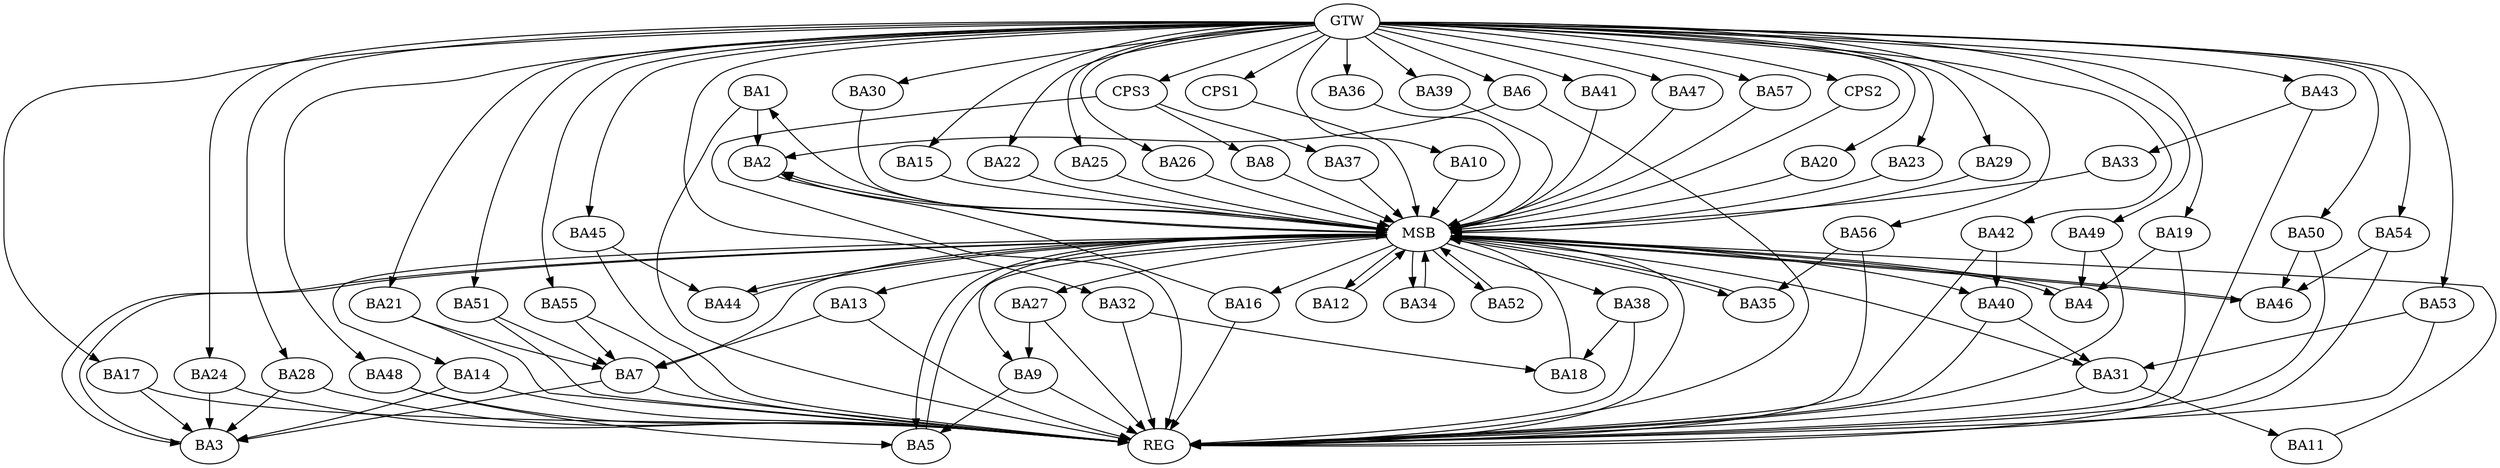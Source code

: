strict digraph G {
  BA1 [ label="BA1" ];
  BA2 [ label="BA2" ];
  BA3 [ label="BA3" ];
  BA4 [ label="BA4" ];
  BA5 [ label="BA5" ];
  BA6 [ label="BA6" ];
  BA7 [ label="BA7" ];
  BA8 [ label="BA8" ];
  BA9 [ label="BA9" ];
  BA10 [ label="BA10" ];
  BA11 [ label="BA11" ];
  BA12 [ label="BA12" ];
  BA13 [ label="BA13" ];
  BA14 [ label="BA14" ];
  BA15 [ label="BA15" ];
  BA16 [ label="BA16" ];
  BA17 [ label="BA17" ];
  BA18 [ label="BA18" ];
  BA19 [ label="BA19" ];
  BA20 [ label="BA20" ];
  BA21 [ label="BA21" ];
  BA22 [ label="BA22" ];
  BA23 [ label="BA23" ];
  BA24 [ label="BA24" ];
  BA25 [ label="BA25" ];
  BA26 [ label="BA26" ];
  BA27 [ label="BA27" ];
  BA28 [ label="BA28" ];
  BA29 [ label="BA29" ];
  BA30 [ label="BA30" ];
  BA31 [ label="BA31" ];
  BA32 [ label="BA32" ];
  BA33 [ label="BA33" ];
  BA34 [ label="BA34" ];
  BA35 [ label="BA35" ];
  BA36 [ label="BA36" ];
  BA37 [ label="BA37" ];
  BA38 [ label="BA38" ];
  BA39 [ label="BA39" ];
  BA40 [ label="BA40" ];
  BA41 [ label="BA41" ];
  BA42 [ label="BA42" ];
  BA43 [ label="BA43" ];
  BA44 [ label="BA44" ];
  BA45 [ label="BA45" ];
  BA46 [ label="BA46" ];
  BA47 [ label="BA47" ];
  BA48 [ label="BA48" ];
  BA49 [ label="BA49" ];
  BA50 [ label="BA50" ];
  BA51 [ label="BA51" ];
  BA52 [ label="BA52" ];
  BA53 [ label="BA53" ];
  BA54 [ label="BA54" ];
  BA55 [ label="BA55" ];
  BA56 [ label="BA56" ];
  BA57 [ label="BA57" ];
  CPS1 [ label="CPS1" ];
  CPS2 [ label="CPS2" ];
  CPS3 [ label="CPS3" ];
  GTW [ label="GTW" ];
  REG [ label="REG" ];
  MSB [ label="MSB" ];
  BA1 -> BA2;
  BA6 -> BA2;
  BA7 -> BA3;
  BA9 -> BA5;
  BA13 -> BA7;
  BA14 -> BA3;
  BA16 -> BA2;
  BA17 -> BA3;
  BA19 -> BA4;
  BA21 -> BA7;
  BA24 -> BA3;
  BA27 -> BA9;
  BA28 -> BA3;
  BA31 -> BA11;
  BA32 -> BA18;
  BA38 -> BA18;
  BA40 -> BA31;
  BA42 -> BA40;
  BA43 -> BA33;
  BA45 -> BA44;
  BA48 -> BA5;
  BA49 -> BA4;
  BA50 -> BA46;
  BA51 -> BA7;
  BA53 -> BA31;
  BA54 -> BA46;
  BA55 -> BA7;
  BA56 -> BA35;
  CPS3 -> BA8;
  CPS3 -> BA37;
  GTW -> BA6;
  GTW -> BA10;
  GTW -> BA15;
  GTW -> BA17;
  GTW -> BA19;
  GTW -> BA20;
  GTW -> BA21;
  GTW -> BA22;
  GTW -> BA23;
  GTW -> BA24;
  GTW -> BA25;
  GTW -> BA26;
  GTW -> BA28;
  GTW -> BA29;
  GTW -> BA30;
  GTW -> BA32;
  GTW -> BA36;
  GTW -> BA39;
  GTW -> BA41;
  GTW -> BA42;
  GTW -> BA43;
  GTW -> BA45;
  GTW -> BA47;
  GTW -> BA48;
  GTW -> BA49;
  GTW -> BA50;
  GTW -> BA51;
  GTW -> BA53;
  GTW -> BA54;
  GTW -> BA55;
  GTW -> BA56;
  GTW -> BA57;
  GTW -> CPS1;
  GTW -> CPS2;
  GTW -> CPS3;
  BA1 -> REG;
  BA6 -> REG;
  BA7 -> REG;
  BA9 -> REG;
  BA13 -> REG;
  BA14 -> REG;
  BA16 -> REG;
  BA17 -> REG;
  BA19 -> REG;
  BA21 -> REG;
  BA24 -> REG;
  BA27 -> REG;
  BA28 -> REG;
  BA31 -> REG;
  BA32 -> REG;
  BA38 -> REG;
  BA40 -> REG;
  BA42 -> REG;
  BA43 -> REG;
  BA45 -> REG;
  BA48 -> REG;
  BA49 -> REG;
  BA50 -> REG;
  BA51 -> REG;
  BA53 -> REG;
  BA54 -> REG;
  BA55 -> REG;
  BA56 -> REG;
  CPS3 -> REG;
  BA2 -> MSB;
  MSB -> BA1;
  MSB -> REG;
  BA3 -> MSB;
  MSB -> BA2;
  BA4 -> MSB;
  BA5 -> MSB;
  MSB -> BA4;
  BA8 -> MSB;
  MSB -> BA3;
  BA10 -> MSB;
  MSB -> BA9;
  BA11 -> MSB;
  BA12 -> MSB;
  BA15 -> MSB;
  BA18 -> MSB;
  MSB -> BA7;
  BA20 -> MSB;
  MSB -> BA5;
  BA22 -> MSB;
  BA23 -> MSB;
  BA25 -> MSB;
  MSB -> BA16;
  BA26 -> MSB;
  BA29 -> MSB;
  BA30 -> MSB;
  MSB -> BA27;
  BA33 -> MSB;
  MSB -> BA14;
  BA34 -> MSB;
  MSB -> BA12;
  BA35 -> MSB;
  BA36 -> MSB;
  BA37 -> MSB;
  BA39 -> MSB;
  BA41 -> MSB;
  MSB -> BA34;
  BA44 -> MSB;
  BA46 -> MSB;
  MSB -> BA38;
  BA47 -> MSB;
  BA52 -> MSB;
  MSB -> BA31;
  BA57 -> MSB;
  CPS1 -> MSB;
  MSB -> BA13;
  MSB -> BA52;
  MSB -> BA46;
  MSB -> BA35;
  MSB -> BA40;
  CPS2 -> MSB;
  MSB -> BA44;
}

